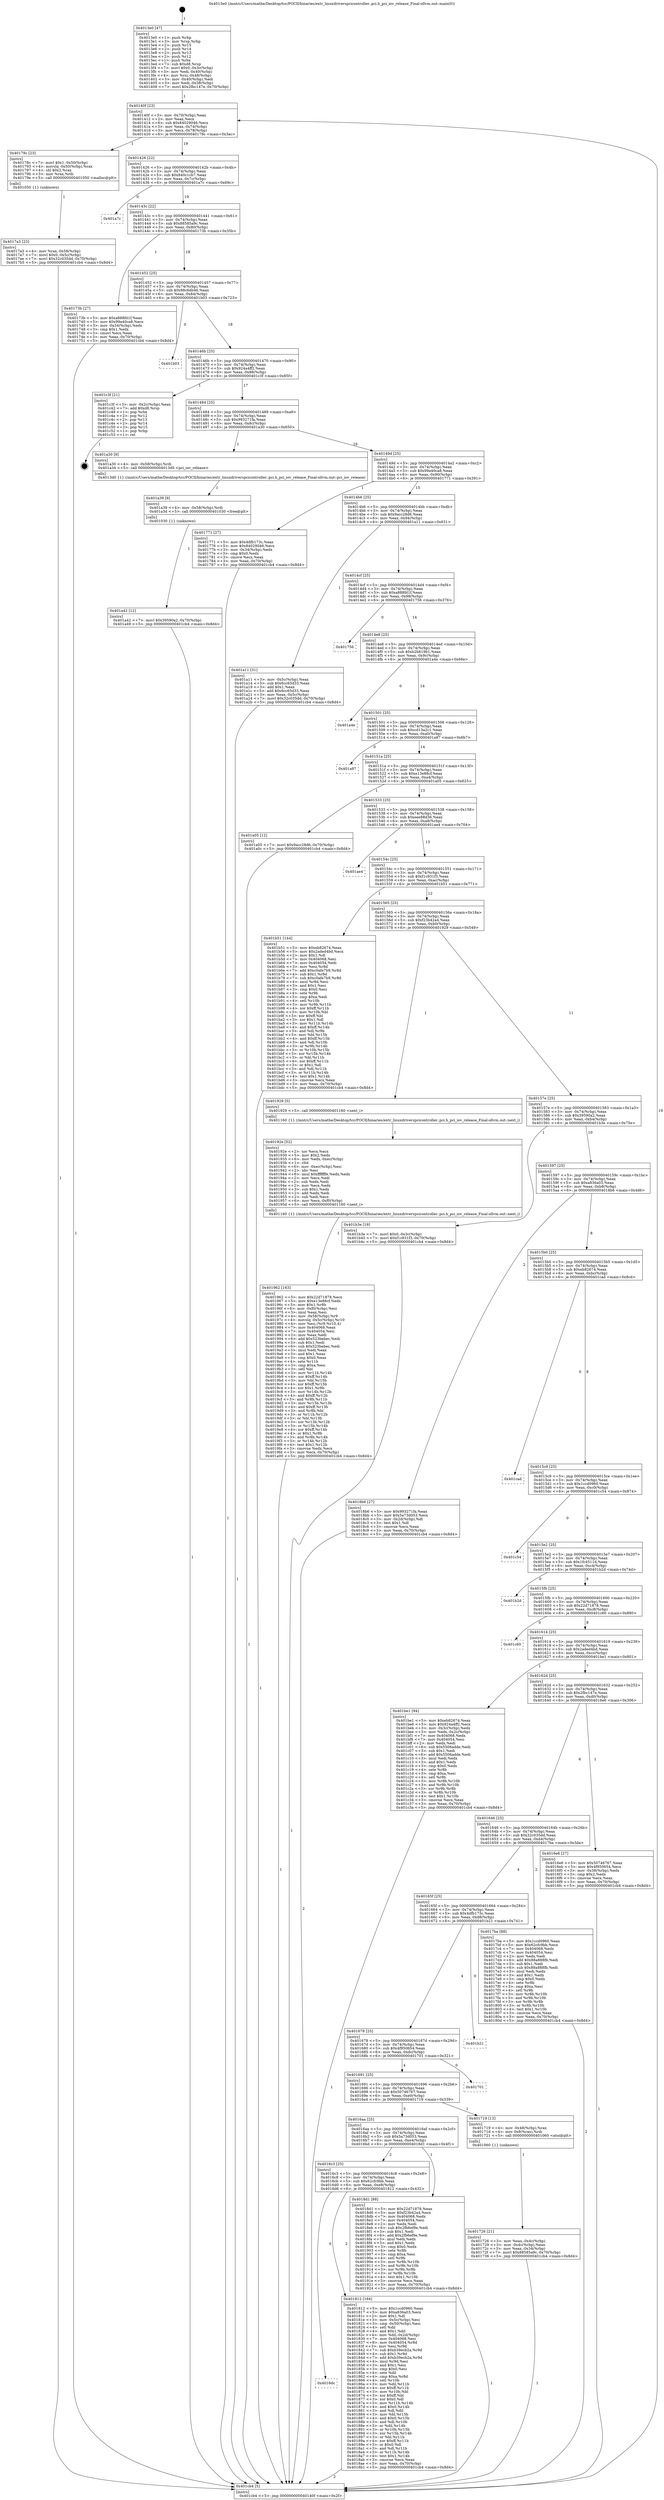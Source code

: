 digraph "0x4013e0" {
  label = "0x4013e0 (/mnt/c/Users/mathe/Desktop/tcc/POCII/binaries/extr_linuxdriverspcicontroller..pci.h_pci_iov_release_Final-ollvm.out::main(0))"
  labelloc = "t"
  node[shape=record]

  Entry [label="",width=0.3,height=0.3,shape=circle,fillcolor=black,style=filled]
  "0x40140f" [label="{
     0x40140f [23]\l
     | [instrs]\l
     &nbsp;&nbsp;0x40140f \<+3\>: mov -0x70(%rbp),%eax\l
     &nbsp;&nbsp;0x401412 \<+2\>: mov %eax,%ecx\l
     &nbsp;&nbsp;0x401414 \<+6\>: sub $0x84029046,%ecx\l
     &nbsp;&nbsp;0x40141a \<+3\>: mov %eax,-0x74(%rbp)\l
     &nbsp;&nbsp;0x40141d \<+3\>: mov %ecx,-0x78(%rbp)\l
     &nbsp;&nbsp;0x401420 \<+6\>: je 000000000040178c \<main+0x3ac\>\l
  }"]
  "0x40178c" [label="{
     0x40178c [23]\l
     | [instrs]\l
     &nbsp;&nbsp;0x40178c \<+7\>: movl $0x1,-0x50(%rbp)\l
     &nbsp;&nbsp;0x401793 \<+4\>: movslq -0x50(%rbp),%rax\l
     &nbsp;&nbsp;0x401797 \<+4\>: shl $0x2,%rax\l
     &nbsp;&nbsp;0x40179b \<+3\>: mov %rax,%rdi\l
     &nbsp;&nbsp;0x40179e \<+5\>: call 0000000000401050 \<malloc@plt\>\l
     | [calls]\l
     &nbsp;&nbsp;0x401050 \{1\} (unknown)\l
  }"]
  "0x401426" [label="{
     0x401426 [22]\l
     | [instrs]\l
     &nbsp;&nbsp;0x401426 \<+5\>: jmp 000000000040142b \<main+0x4b\>\l
     &nbsp;&nbsp;0x40142b \<+3\>: mov -0x74(%rbp),%eax\l
     &nbsp;&nbsp;0x40142e \<+5\>: sub $0x840c1cb7,%eax\l
     &nbsp;&nbsp;0x401433 \<+3\>: mov %eax,-0x7c(%rbp)\l
     &nbsp;&nbsp;0x401436 \<+6\>: je 0000000000401a7c \<main+0x69c\>\l
  }"]
  Exit [label="",width=0.3,height=0.3,shape=circle,fillcolor=black,style=filled,peripheries=2]
  "0x401a7c" [label="{
     0x401a7c\l
  }", style=dashed]
  "0x40143c" [label="{
     0x40143c [22]\l
     | [instrs]\l
     &nbsp;&nbsp;0x40143c \<+5\>: jmp 0000000000401441 \<main+0x61\>\l
     &nbsp;&nbsp;0x401441 \<+3\>: mov -0x74(%rbp),%eax\l
     &nbsp;&nbsp;0x401444 \<+5\>: sub $0x88585a9c,%eax\l
     &nbsp;&nbsp;0x401449 \<+3\>: mov %eax,-0x80(%rbp)\l
     &nbsp;&nbsp;0x40144c \<+6\>: je 000000000040173b \<main+0x35b\>\l
  }"]
  "0x401a42" [label="{
     0x401a42 [12]\l
     | [instrs]\l
     &nbsp;&nbsp;0x401a42 \<+7\>: movl $0x39590a2,-0x70(%rbp)\l
     &nbsp;&nbsp;0x401a49 \<+5\>: jmp 0000000000401cb4 \<main+0x8d4\>\l
  }"]
  "0x40173b" [label="{
     0x40173b [27]\l
     | [instrs]\l
     &nbsp;&nbsp;0x40173b \<+5\>: mov $0xa888fd1f,%eax\l
     &nbsp;&nbsp;0x401740 \<+5\>: mov $0x99a40ca8,%ecx\l
     &nbsp;&nbsp;0x401745 \<+3\>: mov -0x34(%rbp),%edx\l
     &nbsp;&nbsp;0x401748 \<+3\>: cmp $0x1,%edx\l
     &nbsp;&nbsp;0x40174b \<+3\>: cmovl %ecx,%eax\l
     &nbsp;&nbsp;0x40174e \<+3\>: mov %eax,-0x70(%rbp)\l
     &nbsp;&nbsp;0x401751 \<+5\>: jmp 0000000000401cb4 \<main+0x8d4\>\l
  }"]
  "0x401452" [label="{
     0x401452 [25]\l
     | [instrs]\l
     &nbsp;&nbsp;0x401452 \<+5\>: jmp 0000000000401457 \<main+0x77\>\l
     &nbsp;&nbsp;0x401457 \<+3\>: mov -0x74(%rbp),%eax\l
     &nbsp;&nbsp;0x40145a \<+5\>: sub $0x88c6db46,%eax\l
     &nbsp;&nbsp;0x40145f \<+6\>: mov %eax,-0x84(%rbp)\l
     &nbsp;&nbsp;0x401465 \<+6\>: je 0000000000401b03 \<main+0x723\>\l
  }"]
  "0x401a39" [label="{
     0x401a39 [9]\l
     | [instrs]\l
     &nbsp;&nbsp;0x401a39 \<+4\>: mov -0x58(%rbp),%rdi\l
     &nbsp;&nbsp;0x401a3d \<+5\>: call 0000000000401030 \<free@plt\>\l
     | [calls]\l
     &nbsp;&nbsp;0x401030 \{1\} (unknown)\l
  }"]
  "0x401b03" [label="{
     0x401b03\l
  }", style=dashed]
  "0x40146b" [label="{
     0x40146b [25]\l
     | [instrs]\l
     &nbsp;&nbsp;0x40146b \<+5\>: jmp 0000000000401470 \<main+0x90\>\l
     &nbsp;&nbsp;0x401470 \<+3\>: mov -0x74(%rbp),%eax\l
     &nbsp;&nbsp;0x401473 \<+5\>: sub $0x924a4ff2,%eax\l
     &nbsp;&nbsp;0x401478 \<+6\>: mov %eax,-0x88(%rbp)\l
     &nbsp;&nbsp;0x40147e \<+6\>: je 0000000000401c3f \<main+0x85f\>\l
  }"]
  "0x401962" [label="{
     0x401962 [163]\l
     | [instrs]\l
     &nbsp;&nbsp;0x401962 \<+5\>: mov $0x22d71878,%ecx\l
     &nbsp;&nbsp;0x401967 \<+5\>: mov $0xe13e88cf,%edx\l
     &nbsp;&nbsp;0x40196c \<+3\>: mov $0x1,%r8b\l
     &nbsp;&nbsp;0x40196f \<+6\>: mov -0xf0(%rbp),%esi\l
     &nbsp;&nbsp;0x401975 \<+3\>: imul %eax,%esi\l
     &nbsp;&nbsp;0x401978 \<+4\>: mov -0x58(%rbp),%r9\l
     &nbsp;&nbsp;0x40197c \<+4\>: movslq -0x5c(%rbp),%r10\l
     &nbsp;&nbsp;0x401980 \<+4\>: mov %esi,(%r9,%r10,4)\l
     &nbsp;&nbsp;0x401984 \<+7\>: mov 0x404068,%eax\l
     &nbsp;&nbsp;0x40198b \<+7\>: mov 0x404054,%esi\l
     &nbsp;&nbsp;0x401992 \<+2\>: mov %eax,%edi\l
     &nbsp;&nbsp;0x401994 \<+6\>: add $0x523bebec,%edi\l
     &nbsp;&nbsp;0x40199a \<+3\>: sub $0x1,%edi\l
     &nbsp;&nbsp;0x40199d \<+6\>: sub $0x523bebec,%edi\l
     &nbsp;&nbsp;0x4019a3 \<+3\>: imul %edi,%eax\l
     &nbsp;&nbsp;0x4019a6 \<+3\>: and $0x1,%eax\l
     &nbsp;&nbsp;0x4019a9 \<+3\>: cmp $0x0,%eax\l
     &nbsp;&nbsp;0x4019ac \<+4\>: sete %r11b\l
     &nbsp;&nbsp;0x4019b0 \<+3\>: cmp $0xa,%esi\l
     &nbsp;&nbsp;0x4019b3 \<+3\>: setl %bl\l
     &nbsp;&nbsp;0x4019b6 \<+3\>: mov %r11b,%r14b\l
     &nbsp;&nbsp;0x4019b9 \<+4\>: xor $0xff,%r14b\l
     &nbsp;&nbsp;0x4019bd \<+3\>: mov %bl,%r15b\l
     &nbsp;&nbsp;0x4019c0 \<+4\>: xor $0xff,%r15b\l
     &nbsp;&nbsp;0x4019c4 \<+4\>: xor $0x1,%r8b\l
     &nbsp;&nbsp;0x4019c8 \<+3\>: mov %r14b,%r12b\l
     &nbsp;&nbsp;0x4019cb \<+4\>: and $0xff,%r12b\l
     &nbsp;&nbsp;0x4019cf \<+3\>: and %r8b,%r11b\l
     &nbsp;&nbsp;0x4019d2 \<+3\>: mov %r15b,%r13b\l
     &nbsp;&nbsp;0x4019d5 \<+4\>: and $0xff,%r13b\l
     &nbsp;&nbsp;0x4019d9 \<+3\>: and %r8b,%bl\l
     &nbsp;&nbsp;0x4019dc \<+3\>: or %r11b,%r12b\l
     &nbsp;&nbsp;0x4019df \<+3\>: or %bl,%r13b\l
     &nbsp;&nbsp;0x4019e2 \<+3\>: xor %r13b,%r12b\l
     &nbsp;&nbsp;0x4019e5 \<+3\>: or %r15b,%r14b\l
     &nbsp;&nbsp;0x4019e8 \<+4\>: xor $0xff,%r14b\l
     &nbsp;&nbsp;0x4019ec \<+4\>: or $0x1,%r8b\l
     &nbsp;&nbsp;0x4019f0 \<+3\>: and %r8b,%r14b\l
     &nbsp;&nbsp;0x4019f3 \<+3\>: or %r14b,%r12b\l
     &nbsp;&nbsp;0x4019f6 \<+4\>: test $0x1,%r12b\l
     &nbsp;&nbsp;0x4019fa \<+3\>: cmovne %edx,%ecx\l
     &nbsp;&nbsp;0x4019fd \<+3\>: mov %ecx,-0x70(%rbp)\l
     &nbsp;&nbsp;0x401a00 \<+5\>: jmp 0000000000401cb4 \<main+0x8d4\>\l
  }"]
  "0x401c3f" [label="{
     0x401c3f [21]\l
     | [instrs]\l
     &nbsp;&nbsp;0x401c3f \<+3\>: mov -0x2c(%rbp),%eax\l
     &nbsp;&nbsp;0x401c42 \<+7\>: add $0xd8,%rsp\l
     &nbsp;&nbsp;0x401c49 \<+1\>: pop %rbx\l
     &nbsp;&nbsp;0x401c4a \<+2\>: pop %r12\l
     &nbsp;&nbsp;0x401c4c \<+2\>: pop %r13\l
     &nbsp;&nbsp;0x401c4e \<+2\>: pop %r14\l
     &nbsp;&nbsp;0x401c50 \<+2\>: pop %r15\l
     &nbsp;&nbsp;0x401c52 \<+1\>: pop %rbp\l
     &nbsp;&nbsp;0x401c53 \<+1\>: ret\l
  }"]
  "0x401484" [label="{
     0x401484 [25]\l
     | [instrs]\l
     &nbsp;&nbsp;0x401484 \<+5\>: jmp 0000000000401489 \<main+0xa9\>\l
     &nbsp;&nbsp;0x401489 \<+3\>: mov -0x74(%rbp),%eax\l
     &nbsp;&nbsp;0x40148c \<+5\>: sub $0x993271fa,%eax\l
     &nbsp;&nbsp;0x401491 \<+6\>: mov %eax,-0x8c(%rbp)\l
     &nbsp;&nbsp;0x401497 \<+6\>: je 0000000000401a30 \<main+0x650\>\l
  }"]
  "0x40192e" [label="{
     0x40192e [52]\l
     | [instrs]\l
     &nbsp;&nbsp;0x40192e \<+2\>: xor %ecx,%ecx\l
     &nbsp;&nbsp;0x401930 \<+5\>: mov $0x2,%edx\l
     &nbsp;&nbsp;0x401935 \<+6\>: mov %edx,-0xec(%rbp)\l
     &nbsp;&nbsp;0x40193b \<+1\>: cltd\l
     &nbsp;&nbsp;0x40193c \<+6\>: mov -0xec(%rbp),%esi\l
     &nbsp;&nbsp;0x401942 \<+2\>: idiv %esi\l
     &nbsp;&nbsp;0x401944 \<+6\>: imul $0xfffffffe,%edx,%edx\l
     &nbsp;&nbsp;0x40194a \<+2\>: mov %ecx,%edi\l
     &nbsp;&nbsp;0x40194c \<+2\>: sub %edx,%edi\l
     &nbsp;&nbsp;0x40194e \<+2\>: mov %ecx,%edx\l
     &nbsp;&nbsp;0x401950 \<+3\>: sub $0x1,%edx\l
     &nbsp;&nbsp;0x401953 \<+2\>: add %edx,%edi\l
     &nbsp;&nbsp;0x401955 \<+2\>: sub %edi,%ecx\l
     &nbsp;&nbsp;0x401957 \<+6\>: mov %ecx,-0xf0(%rbp)\l
     &nbsp;&nbsp;0x40195d \<+5\>: call 0000000000401160 \<next_i\>\l
     | [calls]\l
     &nbsp;&nbsp;0x401160 \{1\} (/mnt/c/Users/mathe/Desktop/tcc/POCII/binaries/extr_linuxdriverspcicontroller..pci.h_pci_iov_release_Final-ollvm.out::next_i)\l
  }"]
  "0x401a30" [label="{
     0x401a30 [9]\l
     | [instrs]\l
     &nbsp;&nbsp;0x401a30 \<+4\>: mov -0x58(%rbp),%rdi\l
     &nbsp;&nbsp;0x401a34 \<+5\>: call 00000000004013d0 \<pci_iov_release\>\l
     | [calls]\l
     &nbsp;&nbsp;0x4013d0 \{1\} (/mnt/c/Users/mathe/Desktop/tcc/POCII/binaries/extr_linuxdriverspcicontroller..pci.h_pci_iov_release_Final-ollvm.out::pci_iov_release)\l
  }"]
  "0x40149d" [label="{
     0x40149d [25]\l
     | [instrs]\l
     &nbsp;&nbsp;0x40149d \<+5\>: jmp 00000000004014a2 \<main+0xc2\>\l
     &nbsp;&nbsp;0x4014a2 \<+3\>: mov -0x74(%rbp),%eax\l
     &nbsp;&nbsp;0x4014a5 \<+5\>: sub $0x99a40ca8,%eax\l
     &nbsp;&nbsp;0x4014aa \<+6\>: mov %eax,-0x90(%rbp)\l
     &nbsp;&nbsp;0x4014b0 \<+6\>: je 0000000000401771 \<main+0x391\>\l
  }"]
  "0x4016dc" [label="{
     0x4016dc\l
  }", style=dashed]
  "0x401771" [label="{
     0x401771 [27]\l
     | [instrs]\l
     &nbsp;&nbsp;0x401771 \<+5\>: mov $0x4dfb173c,%eax\l
     &nbsp;&nbsp;0x401776 \<+5\>: mov $0x84029046,%ecx\l
     &nbsp;&nbsp;0x40177b \<+3\>: mov -0x34(%rbp),%edx\l
     &nbsp;&nbsp;0x40177e \<+3\>: cmp $0x0,%edx\l
     &nbsp;&nbsp;0x401781 \<+3\>: cmove %ecx,%eax\l
     &nbsp;&nbsp;0x401784 \<+3\>: mov %eax,-0x70(%rbp)\l
     &nbsp;&nbsp;0x401787 \<+5\>: jmp 0000000000401cb4 \<main+0x8d4\>\l
  }"]
  "0x4014b6" [label="{
     0x4014b6 [25]\l
     | [instrs]\l
     &nbsp;&nbsp;0x4014b6 \<+5\>: jmp 00000000004014bb \<main+0xdb\>\l
     &nbsp;&nbsp;0x4014bb \<+3\>: mov -0x74(%rbp),%eax\l
     &nbsp;&nbsp;0x4014be \<+5\>: sub $0x9acc28d6,%eax\l
     &nbsp;&nbsp;0x4014c3 \<+6\>: mov %eax,-0x94(%rbp)\l
     &nbsp;&nbsp;0x4014c9 \<+6\>: je 0000000000401a11 \<main+0x631\>\l
  }"]
  "0x401812" [label="{
     0x401812 [164]\l
     | [instrs]\l
     &nbsp;&nbsp;0x401812 \<+5\>: mov $0x1ccd0960,%eax\l
     &nbsp;&nbsp;0x401817 \<+5\>: mov $0xa836a03,%ecx\l
     &nbsp;&nbsp;0x40181c \<+2\>: mov $0x1,%dl\l
     &nbsp;&nbsp;0x40181e \<+3\>: mov -0x5c(%rbp),%esi\l
     &nbsp;&nbsp;0x401821 \<+3\>: cmp -0x50(%rbp),%esi\l
     &nbsp;&nbsp;0x401824 \<+4\>: setl %dil\l
     &nbsp;&nbsp;0x401828 \<+4\>: and $0x1,%dil\l
     &nbsp;&nbsp;0x40182c \<+4\>: mov %dil,-0x2d(%rbp)\l
     &nbsp;&nbsp;0x401830 \<+7\>: mov 0x404068,%esi\l
     &nbsp;&nbsp;0x401837 \<+8\>: mov 0x404054,%r8d\l
     &nbsp;&nbsp;0x40183f \<+3\>: mov %esi,%r9d\l
     &nbsp;&nbsp;0x401842 \<+7\>: sub $0xb39ecb2a,%r9d\l
     &nbsp;&nbsp;0x401849 \<+4\>: sub $0x1,%r9d\l
     &nbsp;&nbsp;0x40184d \<+7\>: add $0xb39ecb2a,%r9d\l
     &nbsp;&nbsp;0x401854 \<+4\>: imul %r9d,%esi\l
     &nbsp;&nbsp;0x401858 \<+3\>: and $0x1,%esi\l
     &nbsp;&nbsp;0x40185b \<+3\>: cmp $0x0,%esi\l
     &nbsp;&nbsp;0x40185e \<+4\>: sete %dil\l
     &nbsp;&nbsp;0x401862 \<+4\>: cmp $0xa,%r8d\l
     &nbsp;&nbsp;0x401866 \<+4\>: setl %r10b\l
     &nbsp;&nbsp;0x40186a \<+3\>: mov %dil,%r11b\l
     &nbsp;&nbsp;0x40186d \<+4\>: xor $0xff,%r11b\l
     &nbsp;&nbsp;0x401871 \<+3\>: mov %r10b,%bl\l
     &nbsp;&nbsp;0x401874 \<+3\>: xor $0xff,%bl\l
     &nbsp;&nbsp;0x401877 \<+3\>: xor $0x0,%dl\l
     &nbsp;&nbsp;0x40187a \<+3\>: mov %r11b,%r14b\l
     &nbsp;&nbsp;0x40187d \<+4\>: and $0x0,%r14b\l
     &nbsp;&nbsp;0x401881 \<+3\>: and %dl,%dil\l
     &nbsp;&nbsp;0x401884 \<+3\>: mov %bl,%r15b\l
     &nbsp;&nbsp;0x401887 \<+4\>: and $0x0,%r15b\l
     &nbsp;&nbsp;0x40188b \<+3\>: and %dl,%r10b\l
     &nbsp;&nbsp;0x40188e \<+3\>: or %dil,%r14b\l
     &nbsp;&nbsp;0x401891 \<+3\>: or %r10b,%r15b\l
     &nbsp;&nbsp;0x401894 \<+3\>: xor %r15b,%r14b\l
     &nbsp;&nbsp;0x401897 \<+3\>: or %bl,%r11b\l
     &nbsp;&nbsp;0x40189a \<+4\>: xor $0xff,%r11b\l
     &nbsp;&nbsp;0x40189e \<+3\>: or $0x0,%dl\l
     &nbsp;&nbsp;0x4018a1 \<+3\>: and %dl,%r11b\l
     &nbsp;&nbsp;0x4018a4 \<+3\>: or %r11b,%r14b\l
     &nbsp;&nbsp;0x4018a7 \<+4\>: test $0x1,%r14b\l
     &nbsp;&nbsp;0x4018ab \<+3\>: cmovne %ecx,%eax\l
     &nbsp;&nbsp;0x4018ae \<+3\>: mov %eax,-0x70(%rbp)\l
     &nbsp;&nbsp;0x4018b1 \<+5\>: jmp 0000000000401cb4 \<main+0x8d4\>\l
  }"]
  "0x401a11" [label="{
     0x401a11 [31]\l
     | [instrs]\l
     &nbsp;&nbsp;0x401a11 \<+3\>: mov -0x5c(%rbp),%eax\l
     &nbsp;&nbsp;0x401a14 \<+5\>: sub $0x6cc65d33,%eax\l
     &nbsp;&nbsp;0x401a19 \<+3\>: add $0x1,%eax\l
     &nbsp;&nbsp;0x401a1c \<+5\>: add $0x6cc65d33,%eax\l
     &nbsp;&nbsp;0x401a21 \<+3\>: mov %eax,-0x5c(%rbp)\l
     &nbsp;&nbsp;0x401a24 \<+7\>: movl $0x32c035dd,-0x70(%rbp)\l
     &nbsp;&nbsp;0x401a2b \<+5\>: jmp 0000000000401cb4 \<main+0x8d4\>\l
  }"]
  "0x4014cf" [label="{
     0x4014cf [25]\l
     | [instrs]\l
     &nbsp;&nbsp;0x4014cf \<+5\>: jmp 00000000004014d4 \<main+0xf4\>\l
     &nbsp;&nbsp;0x4014d4 \<+3\>: mov -0x74(%rbp),%eax\l
     &nbsp;&nbsp;0x4014d7 \<+5\>: sub $0xa888fd1f,%eax\l
     &nbsp;&nbsp;0x4014dc \<+6\>: mov %eax,-0x98(%rbp)\l
     &nbsp;&nbsp;0x4014e2 \<+6\>: je 0000000000401756 \<main+0x376\>\l
  }"]
  "0x4016c3" [label="{
     0x4016c3 [25]\l
     | [instrs]\l
     &nbsp;&nbsp;0x4016c3 \<+5\>: jmp 00000000004016c8 \<main+0x2e8\>\l
     &nbsp;&nbsp;0x4016c8 \<+3\>: mov -0x74(%rbp),%eax\l
     &nbsp;&nbsp;0x4016cb \<+5\>: sub $0x62cfc9bb,%eax\l
     &nbsp;&nbsp;0x4016d0 \<+6\>: mov %eax,-0xe8(%rbp)\l
     &nbsp;&nbsp;0x4016d6 \<+6\>: je 0000000000401812 \<main+0x432\>\l
  }"]
  "0x401756" [label="{
     0x401756\l
  }", style=dashed]
  "0x4014e8" [label="{
     0x4014e8 [25]\l
     | [instrs]\l
     &nbsp;&nbsp;0x4014e8 \<+5\>: jmp 00000000004014ed \<main+0x10d\>\l
     &nbsp;&nbsp;0x4014ed \<+3\>: mov -0x74(%rbp),%eax\l
     &nbsp;&nbsp;0x4014f0 \<+5\>: sub $0xb2b619b1,%eax\l
     &nbsp;&nbsp;0x4014f5 \<+6\>: mov %eax,-0x9c(%rbp)\l
     &nbsp;&nbsp;0x4014fb \<+6\>: je 0000000000401a4e \<main+0x66e\>\l
  }"]
  "0x4018d1" [label="{
     0x4018d1 [88]\l
     | [instrs]\l
     &nbsp;&nbsp;0x4018d1 \<+5\>: mov $0x22d71878,%eax\l
     &nbsp;&nbsp;0x4018d6 \<+5\>: mov $0xf23b42a4,%ecx\l
     &nbsp;&nbsp;0x4018db \<+7\>: mov 0x404068,%edx\l
     &nbsp;&nbsp;0x4018e2 \<+7\>: mov 0x404054,%esi\l
     &nbsp;&nbsp;0x4018e9 \<+2\>: mov %edx,%edi\l
     &nbsp;&nbsp;0x4018eb \<+6\>: sub $0x2fb6ef9e,%edi\l
     &nbsp;&nbsp;0x4018f1 \<+3\>: sub $0x1,%edi\l
     &nbsp;&nbsp;0x4018f4 \<+6\>: add $0x2fb6ef9e,%edi\l
     &nbsp;&nbsp;0x4018fa \<+3\>: imul %edi,%edx\l
     &nbsp;&nbsp;0x4018fd \<+3\>: and $0x1,%edx\l
     &nbsp;&nbsp;0x401900 \<+3\>: cmp $0x0,%edx\l
     &nbsp;&nbsp;0x401903 \<+4\>: sete %r8b\l
     &nbsp;&nbsp;0x401907 \<+3\>: cmp $0xa,%esi\l
     &nbsp;&nbsp;0x40190a \<+4\>: setl %r9b\l
     &nbsp;&nbsp;0x40190e \<+3\>: mov %r8b,%r10b\l
     &nbsp;&nbsp;0x401911 \<+3\>: and %r9b,%r10b\l
     &nbsp;&nbsp;0x401914 \<+3\>: xor %r9b,%r8b\l
     &nbsp;&nbsp;0x401917 \<+3\>: or %r8b,%r10b\l
     &nbsp;&nbsp;0x40191a \<+4\>: test $0x1,%r10b\l
     &nbsp;&nbsp;0x40191e \<+3\>: cmovne %ecx,%eax\l
     &nbsp;&nbsp;0x401921 \<+3\>: mov %eax,-0x70(%rbp)\l
     &nbsp;&nbsp;0x401924 \<+5\>: jmp 0000000000401cb4 \<main+0x8d4\>\l
  }"]
  "0x401a4e" [label="{
     0x401a4e\l
  }", style=dashed]
  "0x401501" [label="{
     0x401501 [25]\l
     | [instrs]\l
     &nbsp;&nbsp;0x401501 \<+5\>: jmp 0000000000401506 \<main+0x126\>\l
     &nbsp;&nbsp;0x401506 \<+3\>: mov -0x74(%rbp),%eax\l
     &nbsp;&nbsp;0x401509 \<+5\>: sub $0xcd13a2c1,%eax\l
     &nbsp;&nbsp;0x40150e \<+6\>: mov %eax,-0xa0(%rbp)\l
     &nbsp;&nbsp;0x401514 \<+6\>: je 0000000000401a97 \<main+0x6b7\>\l
  }"]
  "0x4017a3" [label="{
     0x4017a3 [23]\l
     | [instrs]\l
     &nbsp;&nbsp;0x4017a3 \<+4\>: mov %rax,-0x58(%rbp)\l
     &nbsp;&nbsp;0x4017a7 \<+7\>: movl $0x0,-0x5c(%rbp)\l
     &nbsp;&nbsp;0x4017ae \<+7\>: movl $0x32c035dd,-0x70(%rbp)\l
     &nbsp;&nbsp;0x4017b5 \<+5\>: jmp 0000000000401cb4 \<main+0x8d4\>\l
  }"]
  "0x401a97" [label="{
     0x401a97\l
  }", style=dashed]
  "0x40151a" [label="{
     0x40151a [25]\l
     | [instrs]\l
     &nbsp;&nbsp;0x40151a \<+5\>: jmp 000000000040151f \<main+0x13f\>\l
     &nbsp;&nbsp;0x40151f \<+3\>: mov -0x74(%rbp),%eax\l
     &nbsp;&nbsp;0x401522 \<+5\>: sub $0xe13e88cf,%eax\l
     &nbsp;&nbsp;0x401527 \<+6\>: mov %eax,-0xa4(%rbp)\l
     &nbsp;&nbsp;0x40152d \<+6\>: je 0000000000401a05 \<main+0x625\>\l
  }"]
  "0x401726" [label="{
     0x401726 [21]\l
     | [instrs]\l
     &nbsp;&nbsp;0x401726 \<+3\>: mov %eax,-0x4c(%rbp)\l
     &nbsp;&nbsp;0x401729 \<+3\>: mov -0x4c(%rbp),%eax\l
     &nbsp;&nbsp;0x40172c \<+3\>: mov %eax,-0x34(%rbp)\l
     &nbsp;&nbsp;0x40172f \<+7\>: movl $0x88585a9c,-0x70(%rbp)\l
     &nbsp;&nbsp;0x401736 \<+5\>: jmp 0000000000401cb4 \<main+0x8d4\>\l
  }"]
  "0x401a05" [label="{
     0x401a05 [12]\l
     | [instrs]\l
     &nbsp;&nbsp;0x401a05 \<+7\>: movl $0x9acc28d6,-0x70(%rbp)\l
     &nbsp;&nbsp;0x401a0c \<+5\>: jmp 0000000000401cb4 \<main+0x8d4\>\l
  }"]
  "0x401533" [label="{
     0x401533 [25]\l
     | [instrs]\l
     &nbsp;&nbsp;0x401533 \<+5\>: jmp 0000000000401538 \<main+0x158\>\l
     &nbsp;&nbsp;0x401538 \<+3\>: mov -0x74(%rbp),%eax\l
     &nbsp;&nbsp;0x40153b \<+5\>: sub $0xeee88d36,%eax\l
     &nbsp;&nbsp;0x401540 \<+6\>: mov %eax,-0xa8(%rbp)\l
     &nbsp;&nbsp;0x401546 \<+6\>: je 0000000000401ae4 \<main+0x704\>\l
  }"]
  "0x4016aa" [label="{
     0x4016aa [25]\l
     | [instrs]\l
     &nbsp;&nbsp;0x4016aa \<+5\>: jmp 00000000004016af \<main+0x2cf\>\l
     &nbsp;&nbsp;0x4016af \<+3\>: mov -0x74(%rbp),%eax\l
     &nbsp;&nbsp;0x4016b2 \<+5\>: sub $0x5a73d053,%eax\l
     &nbsp;&nbsp;0x4016b7 \<+6\>: mov %eax,-0xe4(%rbp)\l
     &nbsp;&nbsp;0x4016bd \<+6\>: je 00000000004018d1 \<main+0x4f1\>\l
  }"]
  "0x401ae4" [label="{
     0x401ae4\l
  }", style=dashed]
  "0x40154c" [label="{
     0x40154c [25]\l
     | [instrs]\l
     &nbsp;&nbsp;0x40154c \<+5\>: jmp 0000000000401551 \<main+0x171\>\l
     &nbsp;&nbsp;0x401551 \<+3\>: mov -0x74(%rbp),%eax\l
     &nbsp;&nbsp;0x401554 \<+5\>: sub $0xf1c931f3,%eax\l
     &nbsp;&nbsp;0x401559 \<+6\>: mov %eax,-0xac(%rbp)\l
     &nbsp;&nbsp;0x40155f \<+6\>: je 0000000000401b51 \<main+0x771\>\l
  }"]
  "0x401719" [label="{
     0x401719 [13]\l
     | [instrs]\l
     &nbsp;&nbsp;0x401719 \<+4\>: mov -0x48(%rbp),%rax\l
     &nbsp;&nbsp;0x40171d \<+4\>: mov 0x8(%rax),%rdi\l
     &nbsp;&nbsp;0x401721 \<+5\>: call 0000000000401060 \<atoi@plt\>\l
     | [calls]\l
     &nbsp;&nbsp;0x401060 \{1\} (unknown)\l
  }"]
  "0x401b51" [label="{
     0x401b51 [144]\l
     | [instrs]\l
     &nbsp;&nbsp;0x401b51 \<+5\>: mov $0xeb82674,%eax\l
     &nbsp;&nbsp;0x401b56 \<+5\>: mov $0x2aded4bd,%ecx\l
     &nbsp;&nbsp;0x401b5b \<+2\>: mov $0x1,%dl\l
     &nbsp;&nbsp;0x401b5d \<+7\>: mov 0x404068,%esi\l
     &nbsp;&nbsp;0x401b64 \<+7\>: mov 0x404054,%edi\l
     &nbsp;&nbsp;0x401b6b \<+3\>: mov %esi,%r8d\l
     &nbsp;&nbsp;0x401b6e \<+7\>: add $0xc0afe7b9,%r8d\l
     &nbsp;&nbsp;0x401b75 \<+4\>: sub $0x1,%r8d\l
     &nbsp;&nbsp;0x401b79 \<+7\>: sub $0xc0afe7b9,%r8d\l
     &nbsp;&nbsp;0x401b80 \<+4\>: imul %r8d,%esi\l
     &nbsp;&nbsp;0x401b84 \<+3\>: and $0x1,%esi\l
     &nbsp;&nbsp;0x401b87 \<+3\>: cmp $0x0,%esi\l
     &nbsp;&nbsp;0x401b8a \<+4\>: sete %r9b\l
     &nbsp;&nbsp;0x401b8e \<+3\>: cmp $0xa,%edi\l
     &nbsp;&nbsp;0x401b91 \<+4\>: setl %r10b\l
     &nbsp;&nbsp;0x401b95 \<+3\>: mov %r9b,%r11b\l
     &nbsp;&nbsp;0x401b98 \<+4\>: xor $0xff,%r11b\l
     &nbsp;&nbsp;0x401b9c \<+3\>: mov %r10b,%bl\l
     &nbsp;&nbsp;0x401b9f \<+3\>: xor $0xff,%bl\l
     &nbsp;&nbsp;0x401ba2 \<+3\>: xor $0x1,%dl\l
     &nbsp;&nbsp;0x401ba5 \<+3\>: mov %r11b,%r14b\l
     &nbsp;&nbsp;0x401ba8 \<+4\>: and $0xff,%r14b\l
     &nbsp;&nbsp;0x401bac \<+3\>: and %dl,%r9b\l
     &nbsp;&nbsp;0x401baf \<+3\>: mov %bl,%r15b\l
     &nbsp;&nbsp;0x401bb2 \<+4\>: and $0xff,%r15b\l
     &nbsp;&nbsp;0x401bb6 \<+3\>: and %dl,%r10b\l
     &nbsp;&nbsp;0x401bb9 \<+3\>: or %r9b,%r14b\l
     &nbsp;&nbsp;0x401bbc \<+3\>: or %r10b,%r15b\l
     &nbsp;&nbsp;0x401bbf \<+3\>: xor %r15b,%r14b\l
     &nbsp;&nbsp;0x401bc2 \<+3\>: or %bl,%r11b\l
     &nbsp;&nbsp;0x401bc5 \<+4\>: xor $0xff,%r11b\l
     &nbsp;&nbsp;0x401bc9 \<+3\>: or $0x1,%dl\l
     &nbsp;&nbsp;0x401bcc \<+3\>: and %dl,%r11b\l
     &nbsp;&nbsp;0x401bcf \<+3\>: or %r11b,%r14b\l
     &nbsp;&nbsp;0x401bd2 \<+4\>: test $0x1,%r14b\l
     &nbsp;&nbsp;0x401bd6 \<+3\>: cmovne %ecx,%eax\l
     &nbsp;&nbsp;0x401bd9 \<+3\>: mov %eax,-0x70(%rbp)\l
     &nbsp;&nbsp;0x401bdc \<+5\>: jmp 0000000000401cb4 \<main+0x8d4\>\l
  }"]
  "0x401565" [label="{
     0x401565 [25]\l
     | [instrs]\l
     &nbsp;&nbsp;0x401565 \<+5\>: jmp 000000000040156a \<main+0x18a\>\l
     &nbsp;&nbsp;0x40156a \<+3\>: mov -0x74(%rbp),%eax\l
     &nbsp;&nbsp;0x40156d \<+5\>: sub $0xf23b42a4,%eax\l
     &nbsp;&nbsp;0x401572 \<+6\>: mov %eax,-0xb0(%rbp)\l
     &nbsp;&nbsp;0x401578 \<+6\>: je 0000000000401929 \<main+0x549\>\l
  }"]
  "0x401691" [label="{
     0x401691 [25]\l
     | [instrs]\l
     &nbsp;&nbsp;0x401691 \<+5\>: jmp 0000000000401696 \<main+0x2b6\>\l
     &nbsp;&nbsp;0x401696 \<+3\>: mov -0x74(%rbp),%eax\l
     &nbsp;&nbsp;0x401699 \<+5\>: sub $0x50746767,%eax\l
     &nbsp;&nbsp;0x40169e \<+6\>: mov %eax,-0xe0(%rbp)\l
     &nbsp;&nbsp;0x4016a4 \<+6\>: je 0000000000401719 \<main+0x339\>\l
  }"]
  "0x401929" [label="{
     0x401929 [5]\l
     | [instrs]\l
     &nbsp;&nbsp;0x401929 \<+5\>: call 0000000000401160 \<next_i\>\l
     | [calls]\l
     &nbsp;&nbsp;0x401160 \{1\} (/mnt/c/Users/mathe/Desktop/tcc/POCII/binaries/extr_linuxdriverspcicontroller..pci.h_pci_iov_release_Final-ollvm.out::next_i)\l
  }"]
  "0x40157e" [label="{
     0x40157e [25]\l
     | [instrs]\l
     &nbsp;&nbsp;0x40157e \<+5\>: jmp 0000000000401583 \<main+0x1a3\>\l
     &nbsp;&nbsp;0x401583 \<+3\>: mov -0x74(%rbp),%eax\l
     &nbsp;&nbsp;0x401586 \<+5\>: sub $0x39590a2,%eax\l
     &nbsp;&nbsp;0x40158b \<+6\>: mov %eax,-0xb4(%rbp)\l
     &nbsp;&nbsp;0x401591 \<+6\>: je 0000000000401b3e \<main+0x75e\>\l
  }"]
  "0x401701" [label="{
     0x401701\l
  }", style=dashed]
  "0x401b3e" [label="{
     0x401b3e [19]\l
     | [instrs]\l
     &nbsp;&nbsp;0x401b3e \<+7\>: movl $0x0,-0x3c(%rbp)\l
     &nbsp;&nbsp;0x401b45 \<+7\>: movl $0xf1c931f3,-0x70(%rbp)\l
     &nbsp;&nbsp;0x401b4c \<+5\>: jmp 0000000000401cb4 \<main+0x8d4\>\l
  }"]
  "0x401597" [label="{
     0x401597 [25]\l
     | [instrs]\l
     &nbsp;&nbsp;0x401597 \<+5\>: jmp 000000000040159c \<main+0x1bc\>\l
     &nbsp;&nbsp;0x40159c \<+3\>: mov -0x74(%rbp),%eax\l
     &nbsp;&nbsp;0x40159f \<+5\>: sub $0xa836a03,%eax\l
     &nbsp;&nbsp;0x4015a4 \<+6\>: mov %eax,-0xb8(%rbp)\l
     &nbsp;&nbsp;0x4015aa \<+6\>: je 00000000004018b6 \<main+0x4d6\>\l
  }"]
  "0x401678" [label="{
     0x401678 [25]\l
     | [instrs]\l
     &nbsp;&nbsp;0x401678 \<+5\>: jmp 000000000040167d \<main+0x29d\>\l
     &nbsp;&nbsp;0x40167d \<+3\>: mov -0x74(%rbp),%eax\l
     &nbsp;&nbsp;0x401680 \<+5\>: sub $0x4f950654,%eax\l
     &nbsp;&nbsp;0x401685 \<+6\>: mov %eax,-0xdc(%rbp)\l
     &nbsp;&nbsp;0x40168b \<+6\>: je 0000000000401701 \<main+0x321\>\l
  }"]
  "0x4018b6" [label="{
     0x4018b6 [27]\l
     | [instrs]\l
     &nbsp;&nbsp;0x4018b6 \<+5\>: mov $0x993271fa,%eax\l
     &nbsp;&nbsp;0x4018bb \<+5\>: mov $0x5a73d053,%ecx\l
     &nbsp;&nbsp;0x4018c0 \<+3\>: mov -0x2d(%rbp),%dl\l
     &nbsp;&nbsp;0x4018c3 \<+3\>: test $0x1,%dl\l
     &nbsp;&nbsp;0x4018c6 \<+3\>: cmovne %ecx,%eax\l
     &nbsp;&nbsp;0x4018c9 \<+3\>: mov %eax,-0x70(%rbp)\l
     &nbsp;&nbsp;0x4018cc \<+5\>: jmp 0000000000401cb4 \<main+0x8d4\>\l
  }"]
  "0x4015b0" [label="{
     0x4015b0 [25]\l
     | [instrs]\l
     &nbsp;&nbsp;0x4015b0 \<+5\>: jmp 00000000004015b5 \<main+0x1d5\>\l
     &nbsp;&nbsp;0x4015b5 \<+3\>: mov -0x74(%rbp),%eax\l
     &nbsp;&nbsp;0x4015b8 \<+5\>: sub $0xeb82674,%eax\l
     &nbsp;&nbsp;0x4015bd \<+6\>: mov %eax,-0xbc(%rbp)\l
     &nbsp;&nbsp;0x4015c3 \<+6\>: je 0000000000401cad \<main+0x8cd\>\l
  }"]
  "0x401b21" [label="{
     0x401b21\l
  }", style=dashed]
  "0x401cad" [label="{
     0x401cad\l
  }", style=dashed]
  "0x4015c9" [label="{
     0x4015c9 [25]\l
     | [instrs]\l
     &nbsp;&nbsp;0x4015c9 \<+5\>: jmp 00000000004015ce \<main+0x1ee\>\l
     &nbsp;&nbsp;0x4015ce \<+3\>: mov -0x74(%rbp),%eax\l
     &nbsp;&nbsp;0x4015d1 \<+5\>: sub $0x1ccd0960,%eax\l
     &nbsp;&nbsp;0x4015d6 \<+6\>: mov %eax,-0xc0(%rbp)\l
     &nbsp;&nbsp;0x4015dc \<+6\>: je 0000000000401c54 \<main+0x874\>\l
  }"]
  "0x40165f" [label="{
     0x40165f [25]\l
     | [instrs]\l
     &nbsp;&nbsp;0x40165f \<+5\>: jmp 0000000000401664 \<main+0x284\>\l
     &nbsp;&nbsp;0x401664 \<+3\>: mov -0x74(%rbp),%eax\l
     &nbsp;&nbsp;0x401667 \<+5\>: sub $0x4dfb173c,%eax\l
     &nbsp;&nbsp;0x40166c \<+6\>: mov %eax,-0xd8(%rbp)\l
     &nbsp;&nbsp;0x401672 \<+6\>: je 0000000000401b21 \<main+0x741\>\l
  }"]
  "0x401c54" [label="{
     0x401c54\l
  }", style=dashed]
  "0x4015e2" [label="{
     0x4015e2 [25]\l
     | [instrs]\l
     &nbsp;&nbsp;0x4015e2 \<+5\>: jmp 00000000004015e7 \<main+0x207\>\l
     &nbsp;&nbsp;0x4015e7 \<+3\>: mov -0x74(%rbp),%eax\l
     &nbsp;&nbsp;0x4015ea \<+5\>: sub $0x1fc4511d,%eax\l
     &nbsp;&nbsp;0x4015ef \<+6\>: mov %eax,-0xc4(%rbp)\l
     &nbsp;&nbsp;0x4015f5 \<+6\>: je 0000000000401b2d \<main+0x74d\>\l
  }"]
  "0x4017ba" [label="{
     0x4017ba [88]\l
     | [instrs]\l
     &nbsp;&nbsp;0x4017ba \<+5\>: mov $0x1ccd0960,%eax\l
     &nbsp;&nbsp;0x4017bf \<+5\>: mov $0x62cfc9bb,%ecx\l
     &nbsp;&nbsp;0x4017c4 \<+7\>: mov 0x404068,%edx\l
     &nbsp;&nbsp;0x4017cb \<+7\>: mov 0x404054,%esi\l
     &nbsp;&nbsp;0x4017d2 \<+2\>: mov %edx,%edi\l
     &nbsp;&nbsp;0x4017d4 \<+6\>: add $0x88a888fb,%edi\l
     &nbsp;&nbsp;0x4017da \<+3\>: sub $0x1,%edi\l
     &nbsp;&nbsp;0x4017dd \<+6\>: sub $0x88a888fb,%edi\l
     &nbsp;&nbsp;0x4017e3 \<+3\>: imul %edi,%edx\l
     &nbsp;&nbsp;0x4017e6 \<+3\>: and $0x1,%edx\l
     &nbsp;&nbsp;0x4017e9 \<+3\>: cmp $0x0,%edx\l
     &nbsp;&nbsp;0x4017ec \<+4\>: sete %r8b\l
     &nbsp;&nbsp;0x4017f0 \<+3\>: cmp $0xa,%esi\l
     &nbsp;&nbsp;0x4017f3 \<+4\>: setl %r9b\l
     &nbsp;&nbsp;0x4017f7 \<+3\>: mov %r8b,%r10b\l
     &nbsp;&nbsp;0x4017fa \<+3\>: and %r9b,%r10b\l
     &nbsp;&nbsp;0x4017fd \<+3\>: xor %r9b,%r8b\l
     &nbsp;&nbsp;0x401800 \<+3\>: or %r8b,%r10b\l
     &nbsp;&nbsp;0x401803 \<+4\>: test $0x1,%r10b\l
     &nbsp;&nbsp;0x401807 \<+3\>: cmovne %ecx,%eax\l
     &nbsp;&nbsp;0x40180a \<+3\>: mov %eax,-0x70(%rbp)\l
     &nbsp;&nbsp;0x40180d \<+5\>: jmp 0000000000401cb4 \<main+0x8d4\>\l
  }"]
  "0x401b2d" [label="{
     0x401b2d\l
  }", style=dashed]
  "0x4015fb" [label="{
     0x4015fb [25]\l
     | [instrs]\l
     &nbsp;&nbsp;0x4015fb \<+5\>: jmp 0000000000401600 \<main+0x220\>\l
     &nbsp;&nbsp;0x401600 \<+3\>: mov -0x74(%rbp),%eax\l
     &nbsp;&nbsp;0x401603 \<+5\>: sub $0x22d71878,%eax\l
     &nbsp;&nbsp;0x401608 \<+6\>: mov %eax,-0xc8(%rbp)\l
     &nbsp;&nbsp;0x40160e \<+6\>: je 0000000000401c60 \<main+0x880\>\l
  }"]
  "0x4013e0" [label="{
     0x4013e0 [47]\l
     | [instrs]\l
     &nbsp;&nbsp;0x4013e0 \<+1\>: push %rbp\l
     &nbsp;&nbsp;0x4013e1 \<+3\>: mov %rsp,%rbp\l
     &nbsp;&nbsp;0x4013e4 \<+2\>: push %r15\l
     &nbsp;&nbsp;0x4013e6 \<+2\>: push %r14\l
     &nbsp;&nbsp;0x4013e8 \<+2\>: push %r13\l
     &nbsp;&nbsp;0x4013ea \<+2\>: push %r12\l
     &nbsp;&nbsp;0x4013ec \<+1\>: push %rbx\l
     &nbsp;&nbsp;0x4013ed \<+7\>: sub $0xd8,%rsp\l
     &nbsp;&nbsp;0x4013f4 \<+7\>: movl $0x0,-0x3c(%rbp)\l
     &nbsp;&nbsp;0x4013fb \<+3\>: mov %edi,-0x40(%rbp)\l
     &nbsp;&nbsp;0x4013fe \<+4\>: mov %rsi,-0x48(%rbp)\l
     &nbsp;&nbsp;0x401402 \<+3\>: mov -0x40(%rbp),%edi\l
     &nbsp;&nbsp;0x401405 \<+3\>: mov %edi,-0x38(%rbp)\l
     &nbsp;&nbsp;0x401408 \<+7\>: movl $0x2fbc147e,-0x70(%rbp)\l
  }"]
  "0x401c60" [label="{
     0x401c60\l
  }", style=dashed]
  "0x401614" [label="{
     0x401614 [25]\l
     | [instrs]\l
     &nbsp;&nbsp;0x401614 \<+5\>: jmp 0000000000401619 \<main+0x239\>\l
     &nbsp;&nbsp;0x401619 \<+3\>: mov -0x74(%rbp),%eax\l
     &nbsp;&nbsp;0x40161c \<+5\>: sub $0x2aded4bd,%eax\l
     &nbsp;&nbsp;0x401621 \<+6\>: mov %eax,-0xcc(%rbp)\l
     &nbsp;&nbsp;0x401627 \<+6\>: je 0000000000401be1 \<main+0x801\>\l
  }"]
  "0x401cb4" [label="{
     0x401cb4 [5]\l
     | [instrs]\l
     &nbsp;&nbsp;0x401cb4 \<+5\>: jmp 000000000040140f \<main+0x2f\>\l
  }"]
  "0x401be1" [label="{
     0x401be1 [94]\l
     | [instrs]\l
     &nbsp;&nbsp;0x401be1 \<+5\>: mov $0xeb82674,%eax\l
     &nbsp;&nbsp;0x401be6 \<+5\>: mov $0x924a4ff2,%ecx\l
     &nbsp;&nbsp;0x401beb \<+3\>: mov -0x3c(%rbp),%edx\l
     &nbsp;&nbsp;0x401bee \<+3\>: mov %edx,-0x2c(%rbp)\l
     &nbsp;&nbsp;0x401bf1 \<+7\>: mov 0x404068,%edx\l
     &nbsp;&nbsp;0x401bf8 \<+7\>: mov 0x404054,%esi\l
     &nbsp;&nbsp;0x401bff \<+2\>: mov %edx,%edi\l
     &nbsp;&nbsp;0x401c01 \<+6\>: sub $0x5506adde,%edi\l
     &nbsp;&nbsp;0x401c07 \<+3\>: sub $0x1,%edi\l
     &nbsp;&nbsp;0x401c0a \<+6\>: add $0x5506adde,%edi\l
     &nbsp;&nbsp;0x401c10 \<+3\>: imul %edi,%edx\l
     &nbsp;&nbsp;0x401c13 \<+3\>: and $0x1,%edx\l
     &nbsp;&nbsp;0x401c16 \<+3\>: cmp $0x0,%edx\l
     &nbsp;&nbsp;0x401c19 \<+4\>: sete %r8b\l
     &nbsp;&nbsp;0x401c1d \<+3\>: cmp $0xa,%esi\l
     &nbsp;&nbsp;0x401c20 \<+4\>: setl %r9b\l
     &nbsp;&nbsp;0x401c24 \<+3\>: mov %r8b,%r10b\l
     &nbsp;&nbsp;0x401c27 \<+3\>: and %r9b,%r10b\l
     &nbsp;&nbsp;0x401c2a \<+3\>: xor %r9b,%r8b\l
     &nbsp;&nbsp;0x401c2d \<+3\>: or %r8b,%r10b\l
     &nbsp;&nbsp;0x401c30 \<+4\>: test $0x1,%r10b\l
     &nbsp;&nbsp;0x401c34 \<+3\>: cmovne %ecx,%eax\l
     &nbsp;&nbsp;0x401c37 \<+3\>: mov %eax,-0x70(%rbp)\l
     &nbsp;&nbsp;0x401c3a \<+5\>: jmp 0000000000401cb4 \<main+0x8d4\>\l
  }"]
  "0x40162d" [label="{
     0x40162d [25]\l
     | [instrs]\l
     &nbsp;&nbsp;0x40162d \<+5\>: jmp 0000000000401632 \<main+0x252\>\l
     &nbsp;&nbsp;0x401632 \<+3\>: mov -0x74(%rbp),%eax\l
     &nbsp;&nbsp;0x401635 \<+5\>: sub $0x2fbc147e,%eax\l
     &nbsp;&nbsp;0x40163a \<+6\>: mov %eax,-0xd0(%rbp)\l
     &nbsp;&nbsp;0x401640 \<+6\>: je 00000000004016e6 \<main+0x306\>\l
  }"]
  "0x401646" [label="{
     0x401646 [25]\l
     | [instrs]\l
     &nbsp;&nbsp;0x401646 \<+5\>: jmp 000000000040164b \<main+0x26b\>\l
     &nbsp;&nbsp;0x40164b \<+3\>: mov -0x74(%rbp),%eax\l
     &nbsp;&nbsp;0x40164e \<+5\>: sub $0x32c035dd,%eax\l
     &nbsp;&nbsp;0x401653 \<+6\>: mov %eax,-0xd4(%rbp)\l
     &nbsp;&nbsp;0x401659 \<+6\>: je 00000000004017ba \<main+0x3da\>\l
  }"]
  "0x4016e6" [label="{
     0x4016e6 [27]\l
     | [instrs]\l
     &nbsp;&nbsp;0x4016e6 \<+5\>: mov $0x50746767,%eax\l
     &nbsp;&nbsp;0x4016eb \<+5\>: mov $0x4f950654,%ecx\l
     &nbsp;&nbsp;0x4016f0 \<+3\>: mov -0x38(%rbp),%edx\l
     &nbsp;&nbsp;0x4016f3 \<+3\>: cmp $0x2,%edx\l
     &nbsp;&nbsp;0x4016f6 \<+3\>: cmovne %ecx,%eax\l
     &nbsp;&nbsp;0x4016f9 \<+3\>: mov %eax,-0x70(%rbp)\l
     &nbsp;&nbsp;0x4016fc \<+5\>: jmp 0000000000401cb4 \<main+0x8d4\>\l
  }"]
  Entry -> "0x4013e0" [label=" 1"]
  "0x40140f" -> "0x40178c" [label=" 1"]
  "0x40140f" -> "0x401426" [label=" 19"]
  "0x401c3f" -> Exit [label=" 1"]
  "0x401426" -> "0x401a7c" [label=" 0"]
  "0x401426" -> "0x40143c" [label=" 19"]
  "0x401be1" -> "0x401cb4" [label=" 1"]
  "0x40143c" -> "0x40173b" [label=" 1"]
  "0x40143c" -> "0x401452" [label=" 18"]
  "0x401b51" -> "0x401cb4" [label=" 1"]
  "0x401452" -> "0x401b03" [label=" 0"]
  "0x401452" -> "0x40146b" [label=" 18"]
  "0x401b3e" -> "0x401cb4" [label=" 1"]
  "0x40146b" -> "0x401c3f" [label=" 1"]
  "0x40146b" -> "0x401484" [label=" 17"]
  "0x401a42" -> "0x401cb4" [label=" 1"]
  "0x401484" -> "0x401a30" [label=" 1"]
  "0x401484" -> "0x40149d" [label=" 16"]
  "0x401a39" -> "0x401a42" [label=" 1"]
  "0x40149d" -> "0x401771" [label=" 1"]
  "0x40149d" -> "0x4014b6" [label=" 15"]
  "0x401a30" -> "0x401a39" [label=" 1"]
  "0x4014b6" -> "0x401a11" [label=" 1"]
  "0x4014b6" -> "0x4014cf" [label=" 14"]
  "0x401a11" -> "0x401cb4" [label=" 1"]
  "0x4014cf" -> "0x401756" [label=" 0"]
  "0x4014cf" -> "0x4014e8" [label=" 14"]
  "0x401962" -> "0x401cb4" [label=" 1"]
  "0x4014e8" -> "0x401a4e" [label=" 0"]
  "0x4014e8" -> "0x401501" [label=" 14"]
  "0x40192e" -> "0x401962" [label=" 1"]
  "0x401501" -> "0x401a97" [label=" 0"]
  "0x401501" -> "0x40151a" [label=" 14"]
  "0x4018d1" -> "0x401cb4" [label=" 1"]
  "0x40151a" -> "0x401a05" [label=" 1"]
  "0x40151a" -> "0x401533" [label=" 13"]
  "0x4018b6" -> "0x401cb4" [label=" 2"]
  "0x401533" -> "0x401ae4" [label=" 0"]
  "0x401533" -> "0x40154c" [label=" 13"]
  "0x401812" -> "0x401cb4" [label=" 2"]
  "0x40154c" -> "0x401b51" [label=" 1"]
  "0x40154c" -> "0x401565" [label=" 12"]
  "0x4016c3" -> "0x4016dc" [label=" 0"]
  "0x401565" -> "0x401929" [label=" 1"]
  "0x401565" -> "0x40157e" [label=" 11"]
  "0x401a05" -> "0x401cb4" [label=" 1"]
  "0x40157e" -> "0x401b3e" [label=" 1"]
  "0x40157e" -> "0x401597" [label=" 10"]
  "0x4016aa" -> "0x4016c3" [label=" 2"]
  "0x401597" -> "0x4018b6" [label=" 2"]
  "0x401597" -> "0x4015b0" [label=" 8"]
  "0x401929" -> "0x40192e" [label=" 1"]
  "0x4015b0" -> "0x401cad" [label=" 0"]
  "0x4015b0" -> "0x4015c9" [label=" 8"]
  "0x4017ba" -> "0x401cb4" [label=" 2"]
  "0x4015c9" -> "0x401c54" [label=" 0"]
  "0x4015c9" -> "0x4015e2" [label=" 8"]
  "0x40178c" -> "0x4017a3" [label=" 1"]
  "0x4015e2" -> "0x401b2d" [label=" 0"]
  "0x4015e2" -> "0x4015fb" [label=" 8"]
  "0x401771" -> "0x401cb4" [label=" 1"]
  "0x4015fb" -> "0x401c60" [label=" 0"]
  "0x4015fb" -> "0x401614" [label=" 8"]
  "0x401726" -> "0x401cb4" [label=" 1"]
  "0x401614" -> "0x401be1" [label=" 1"]
  "0x401614" -> "0x40162d" [label=" 7"]
  "0x401719" -> "0x401726" [label=" 1"]
  "0x40162d" -> "0x4016e6" [label=" 1"]
  "0x40162d" -> "0x401646" [label=" 6"]
  "0x4016e6" -> "0x401cb4" [label=" 1"]
  "0x4013e0" -> "0x40140f" [label=" 1"]
  "0x401cb4" -> "0x40140f" [label=" 19"]
  "0x40173b" -> "0x401cb4" [label=" 1"]
  "0x401646" -> "0x4017ba" [label=" 2"]
  "0x401646" -> "0x40165f" [label=" 4"]
  "0x4017a3" -> "0x401cb4" [label=" 1"]
  "0x40165f" -> "0x401b21" [label=" 0"]
  "0x40165f" -> "0x401678" [label=" 4"]
  "0x4016aa" -> "0x4018d1" [label=" 1"]
  "0x401678" -> "0x401701" [label=" 0"]
  "0x401678" -> "0x401691" [label=" 4"]
  "0x4016c3" -> "0x401812" [label=" 2"]
  "0x401691" -> "0x401719" [label=" 1"]
  "0x401691" -> "0x4016aa" [label=" 3"]
}

